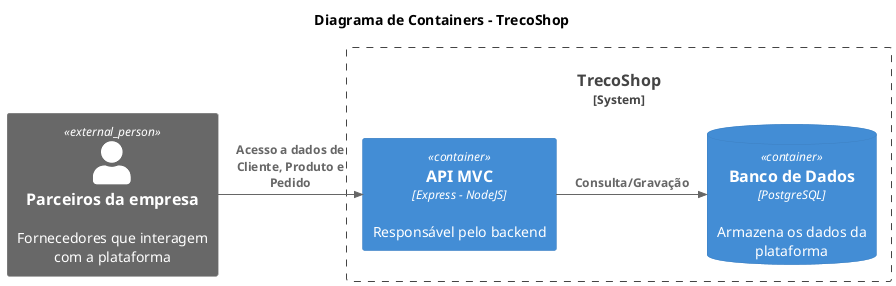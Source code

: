 @startuml C4_Container
!include <C4/C4_Container>

title Diagrama de Containers - TrecoShop


Person_Ext(Partners, "Parceiros da empresa", "Fornecedores que interagem com a plataforma")

System_Boundary(TrecoShop, "TrecoShop") {
  Container(API, "API MVC", "Express - NodeJS", "Responsável pelo backend")
  ContainerDb(DB, "Banco de Dados", "PostgreSQL", "Armazena os dados da plataforma")
}

Rel_R(Partners, API, "Acesso a dados de Cliente, Produto e Pedido")
Rel_R(API, DB, "Consulta/Gravação")

@enduml
